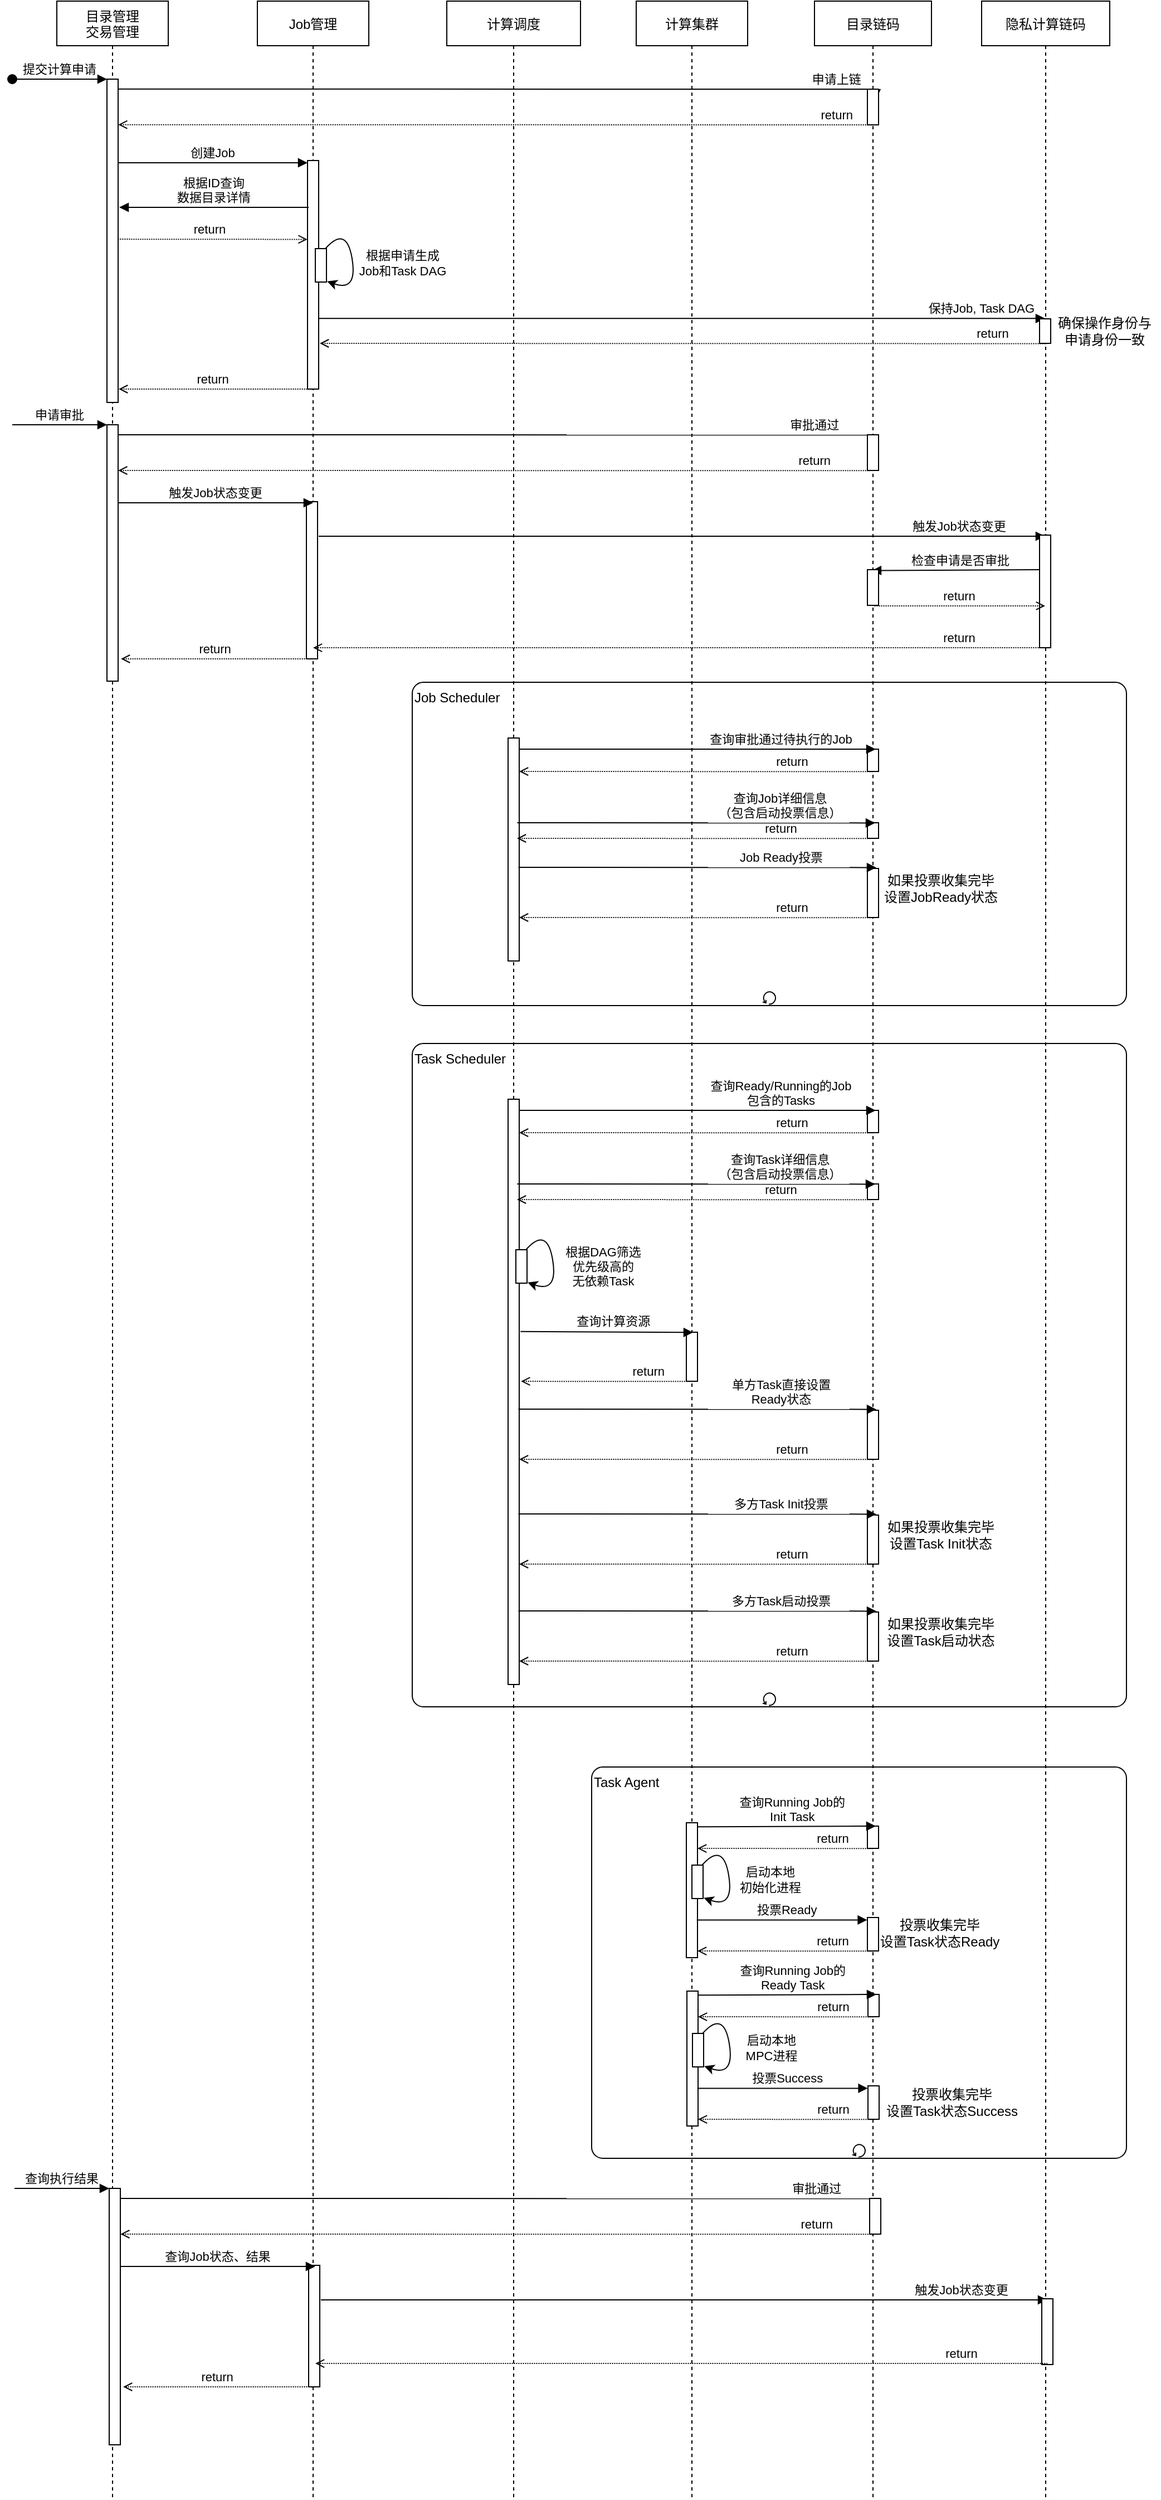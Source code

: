 <mxfile version="16.0.0" type="github">
  <diagram id="kgpKYQtTHZ0yAKxKKP6v" name="Page-1">
    <mxGraphModel dx="1884" dy="1039" grid="1" gridSize="10" guides="1" tooltips="1" connect="1" arrows="1" fold="1" page="1" pageScale="1" pageWidth="850" pageHeight="1100" math="0" shadow="0">
      <root>
        <mxCell id="0" />
        <mxCell id="1" parent="0" />
        <mxCell id="9vfDpCamMeJXF4R310ez-56" value="Task Agent" style="points=[[0.25,0,0],[0.5,0,0],[0.75,0,0],[1,0.25,0],[1,0.5,0],[1,0.75,0],[0.75,1,0],[0.5,1,0],[0.25,1,0],[0,0.75,0],[0,0.5,0],[0,0.25,0]];shape=mxgraph.bpmn.task;whiteSpace=wrap;rectStyle=rounded;size=10;taskMarker=abstract;isLoopStandard=1;align=left;verticalAlign=top;" parent="1" vertex="1">
          <mxGeometry x="600" y="1664" width="480" height="351" as="geometry" />
        </mxCell>
        <mxCell id="9vfDpCamMeJXF4R310ez-32" value="Task Scheduler" style="points=[[0.25,0,0],[0.5,0,0],[0.75,0,0],[1,0.25,0],[1,0.5,0],[1,0.75,0],[0.75,1,0],[0.5,1,0],[0.25,1,0],[0,0.75,0],[0,0.5,0],[0,0.25,0]];shape=mxgraph.bpmn.task;whiteSpace=wrap;rectStyle=rounded;size=10;taskMarker=abstract;isLoopStandard=1;align=left;verticalAlign=top;" parent="1" vertex="1">
          <mxGeometry x="439" y="1015" width="641" height="595" as="geometry" />
        </mxCell>
        <mxCell id="9vfDpCamMeJXF4R310ez-13" value="Job Scheduler" style="points=[[0.25,0,0],[0.5,0,0],[0.75,0,0],[1,0.25,0],[1,0.5,0],[1,0.75,0],[0.75,1,0],[0.5,1,0],[0.25,1,0],[0,0.75,0],[0,0.5,0],[0,0.25,0]];shape=mxgraph.bpmn.task;whiteSpace=wrap;rectStyle=rounded;size=10;taskMarker=abstract;isLoopStandard=1;align=left;verticalAlign=top;" parent="1" vertex="1">
          <mxGeometry x="439" y="691" width="641" height="290" as="geometry" />
        </mxCell>
        <mxCell id="3nuBFxr9cyL0pnOWT2aG-1" value="目录管理&#xa;交易管理" style="shape=umlLifeline;perimeter=lifelinePerimeter;container=1;collapsible=0;recursiveResize=0;rounded=0;shadow=0;strokeWidth=1;" parent="1" vertex="1">
          <mxGeometry x="120" y="80" width="100" height="2240" as="geometry" />
        </mxCell>
        <mxCell id="3nuBFxr9cyL0pnOWT2aG-2" value="" style="points=[];perimeter=orthogonalPerimeter;rounded=0;shadow=0;strokeWidth=1;" parent="3nuBFxr9cyL0pnOWT2aG-1" vertex="1">
          <mxGeometry x="45" y="70" width="10" height="290" as="geometry" />
        </mxCell>
        <mxCell id="3nuBFxr9cyL0pnOWT2aG-3" value="提交计算申请" style="verticalAlign=bottom;startArrow=oval;endArrow=block;startSize=8;shadow=0;strokeWidth=1;" parent="3nuBFxr9cyL0pnOWT2aG-1" target="3nuBFxr9cyL0pnOWT2aG-2" edge="1">
          <mxGeometry relative="1" as="geometry">
            <mxPoint x="-40" y="70" as="sourcePoint" />
          </mxGeometry>
        </mxCell>
        <mxCell id="Ah19YOpFEOO8Zq_bgBOS-12" value="" style="points=[];perimeter=orthogonalPerimeter;rounded=0;shadow=0;strokeWidth=1;" parent="3nuBFxr9cyL0pnOWT2aG-1" vertex="1">
          <mxGeometry x="45" y="380" width="10" height="230" as="geometry" />
        </mxCell>
        <mxCell id="3nuBFxr9cyL0pnOWT2aG-5" value="Job管理" style="shape=umlLifeline;perimeter=lifelinePerimeter;container=1;collapsible=0;recursiveResize=0;rounded=0;shadow=0;strokeWidth=1;" parent="1" vertex="1">
          <mxGeometry x="300" y="80" width="100" height="2240" as="geometry" />
        </mxCell>
        <mxCell id="3nuBFxr9cyL0pnOWT2aG-6" value="" style="points=[];perimeter=orthogonalPerimeter;rounded=0;shadow=0;strokeWidth=1;" parent="3nuBFxr9cyL0pnOWT2aG-5" vertex="1">
          <mxGeometry x="45" y="143" width="10" height="205" as="geometry" />
        </mxCell>
        <mxCell id="Ah19YOpFEOO8Zq_bgBOS-1" value="" style="group" parent="3nuBFxr9cyL0pnOWT2aG-5" vertex="1" connectable="0">
          <mxGeometry x="52" y="201" width="38" height="60" as="geometry" />
        </mxCell>
        <mxCell id="UTqNRsS9b9yTs4x2D8Qa-16" value="" style="points=[];perimeter=orthogonalPerimeter;rounded=0;shadow=0;strokeWidth=1;" parent="Ah19YOpFEOO8Zq_bgBOS-1" vertex="1">
          <mxGeometry y="21" width="10" height="30" as="geometry" />
        </mxCell>
        <mxCell id="UTqNRsS9b9yTs4x2D8Qa-17" value="根据申请生成&lt;br&gt;Job和Task DAG" style="curved=1;endArrow=classic;html=1;rounded=0;exitX=0.933;exitY=-0.011;exitDx=0;exitDy=0;exitPerimeter=0;entryX=1.058;entryY=0.981;entryDx=0;entryDy=0;entryPerimeter=0;" parent="Ah19YOpFEOO8Zq_bgBOS-1" source="UTqNRsS9b9yTs4x2D8Qa-16" target="UTqNRsS9b9yTs4x2D8Qa-16" edge="1">
          <mxGeometry x="0.191" y="44" width="50" height="50" relative="1" as="geometry">
            <mxPoint x="208" y="240" as="sourcePoint" />
            <mxPoint x="258" y="190" as="targetPoint" />
            <Array as="points">
              <mxPoint x="28" />
              <mxPoint x="38" y="60" />
            </Array>
            <mxPoint as="offset" />
          </mxGeometry>
        </mxCell>
        <mxCell id="9vfDpCamMeJXF4R310ez-1" value="" style="points=[];perimeter=orthogonalPerimeter;rounded=0;shadow=0;strokeWidth=1;" parent="3nuBFxr9cyL0pnOWT2aG-5" vertex="1">
          <mxGeometry x="44" y="449" width="10" height="141" as="geometry" />
        </mxCell>
        <mxCell id="Ah19YOpFEOO8Zq_bgBOS-18" value="触发Job状态变更" style="verticalAlign=bottom;endArrow=block;shadow=0;strokeWidth=1;" parent="3nuBFxr9cyL0pnOWT2aG-5" edge="1">
          <mxGeometry relative="1" as="geometry">
            <mxPoint x="-125" y="450.0" as="sourcePoint" />
            <mxPoint x="50" y="450" as="targetPoint" />
          </mxGeometry>
        </mxCell>
        <mxCell id="9vfDpCamMeJXF4R310ez-9" value="return" style="verticalAlign=bottom;endArrow=none;shadow=0;strokeWidth=1;exitX=1.012;exitY=0.115;exitDx=0;exitDy=0;exitPerimeter=0;endFill=0;startArrow=open;startFill=0;dashed=1;dashPattern=1 1;" parent="3nuBFxr9cyL0pnOWT2aG-5" edge="1">
          <mxGeometry x="-0.032" relative="1" as="geometry">
            <mxPoint x="-122.44" y="590" as="sourcePoint" />
            <mxPoint x="52" y="590" as="targetPoint" />
            <mxPoint as="offset" />
          </mxGeometry>
        </mxCell>
        <mxCell id="3nuBFxr9cyL0pnOWT2aG-8" value="创建Job" style="verticalAlign=bottom;endArrow=block;entryX=0;entryY=0;shadow=0;strokeWidth=1;" parent="1" edge="1">
          <mxGeometry relative="1" as="geometry">
            <mxPoint x="175" y="225.0" as="sourcePoint" />
            <mxPoint x="345" y="225.0" as="targetPoint" />
          </mxGeometry>
        </mxCell>
        <mxCell id="UTqNRsS9b9yTs4x2D8Qa-1" value="计算调度" style="shape=umlLifeline;perimeter=lifelinePerimeter;container=1;collapsible=0;recursiveResize=0;rounded=0;shadow=0;strokeWidth=1;" parent="1" vertex="1">
          <mxGeometry x="470" y="80" width="120" height="2240" as="geometry" />
        </mxCell>
        <mxCell id="Ah19YOpFEOO8Zq_bgBOS-3" value="保持Job, Task DAG" style="verticalAlign=bottom;endArrow=block;shadow=0;strokeWidth=1;" parent="UTqNRsS9b9yTs4x2D8Qa-1" edge="1">
          <mxGeometry x="0.825" relative="1" as="geometry">
            <mxPoint x="-115" y="284.66" as="sourcePoint" />
            <mxPoint x="537" y="284.66" as="targetPoint" />
            <mxPoint as="offset" />
          </mxGeometry>
        </mxCell>
        <mxCell id="9vfDpCamMeJXF4R310ez-2" value="触发Job状态变更" style="verticalAlign=bottom;endArrow=block;shadow=0;strokeWidth=1;" parent="UTqNRsS9b9yTs4x2D8Qa-1" target="UTqNRsS9b9yTs4x2D8Qa-14" edge="1">
          <mxGeometry x="0.764" relative="1" as="geometry">
            <mxPoint x="-115" y="480" as="sourcePoint" />
            <mxPoint x="60" y="480" as="targetPoint" />
            <mxPoint as="offset" />
          </mxGeometry>
        </mxCell>
        <mxCell id="9vfDpCamMeJXF4R310ez-14" value="" style="points=[];perimeter=orthogonalPerimeter;rounded=0;shadow=0;strokeWidth=1;" parent="UTqNRsS9b9yTs4x2D8Qa-1" vertex="1">
          <mxGeometry x="55" y="661" width="10" height="200" as="geometry" />
        </mxCell>
        <mxCell id="UTqNRsS9b9yTs4x2D8Qa-3" value="计算集群" style="shape=umlLifeline;perimeter=lifelinePerimeter;container=1;collapsible=0;recursiveResize=0;rounded=0;shadow=0;strokeWidth=1;" parent="1" vertex="1">
          <mxGeometry x="640" y="80" width="100" height="2240" as="geometry" />
        </mxCell>
        <mxCell id="Ah19YOpFEOO8Zq_bgBOS-15" value="return" style="verticalAlign=bottom;endArrow=none;shadow=0;strokeWidth=1;exitX=1.012;exitY=0.115;exitDx=0;exitDy=0;exitPerimeter=0;endFill=0;startArrow=open;startFill=0;dashed=1;dashPattern=1 1;" parent="UTqNRsS9b9yTs4x2D8Qa-3" edge="1">
          <mxGeometry x="0.852" relative="1" as="geometry">
            <mxPoint x="-464.88" y="421" as="sourcePoint" />
            <mxPoint x="210" y="421.15" as="targetPoint" />
            <mxPoint as="offset" />
          </mxGeometry>
        </mxCell>
        <mxCell id="Ah19YOpFEOO8Zq_bgBOS-17" value="审批通过" style="verticalAlign=bottom;endArrow=none;shadow=0;strokeWidth=1;exitX=1.012;exitY=0.115;exitDx=0;exitDy=0;exitPerimeter=0;" parent="UTqNRsS9b9yTs4x2D8Qa-3" edge="1">
          <mxGeometry x="0.859" relative="1" as="geometry">
            <mxPoint x="-464.88" y="389.0" as="sourcePoint" />
            <mxPoint x="207.5" y="389.15" as="targetPoint" />
            <mxPoint as="offset" />
          </mxGeometry>
        </mxCell>
        <mxCell id="9vfDpCamMeJXF4R310ez-50" value="" style="points=[];perimeter=orthogonalPerimeter;rounded=0;shadow=0;strokeWidth=1;" parent="UTqNRsS9b9yTs4x2D8Qa-3" vertex="1">
          <mxGeometry x="45" y="1194" width="10" height="44" as="geometry" />
        </mxCell>
        <mxCell id="9vfDpCamMeJXF4R310ez-51" value="查询计算资源" style="verticalAlign=bottom;endArrow=block;shadow=0;strokeWidth=1;entryX=0.488;entryY=0.71;entryDx=0;entryDy=0;entryPerimeter=0;exitX=1.109;exitY=0.397;exitDx=0;exitDy=0;exitPerimeter=0;" parent="UTqNRsS9b9yTs4x2D8Qa-3" source="9vfDpCamMeJXF4R310ez-33" edge="1">
          <mxGeometry x="0.081" y="1" relative="1" as="geometry">
            <mxPoint x="-100" y="1194" as="sourcePoint" />
            <mxPoint x="51" y="1194.2" as="targetPoint" />
            <mxPoint as="offset" />
          </mxGeometry>
        </mxCell>
        <mxCell id="9vfDpCamMeJXF4R310ez-52" value="return" style="verticalAlign=bottom;endArrow=none;shadow=0;strokeWidth=1;endFill=0;startArrow=open;startFill=0;dashed=1;dashPattern=1 1;exitX=1.163;exitY=0.482;exitDx=0;exitDy=0;exitPerimeter=0;" parent="UTqNRsS9b9yTs4x2D8Qa-3" source="9vfDpCamMeJXF4R310ez-33" edge="1">
          <mxGeometry x="0.543" relative="1" as="geometry">
            <mxPoint x="-100" y="1238" as="sourcePoint" />
            <mxPoint x="45" y="1238.15" as="targetPoint" />
            <mxPoint as="offset" />
          </mxGeometry>
        </mxCell>
        <mxCell id="UTqNRsS9b9yTs4x2D8Qa-13" value="目录链码" style="shape=umlLifeline;perimeter=lifelinePerimeter;container=1;collapsible=0;recursiveResize=0;rounded=0;shadow=0;strokeWidth=1;" parent="1" vertex="1">
          <mxGeometry x="800" y="80" width="105" height="2240" as="geometry" />
        </mxCell>
        <mxCell id="9vfDpCamMeJXF4R310ez-4" value="检查申请是否审批" style="verticalAlign=bottom;endArrow=none;shadow=0;strokeWidth=1;endFill=0;startArrow=block;startFill=1;exitX=0.396;exitY=0.024;exitDx=0;exitDy=0;exitPerimeter=0;" parent="UTqNRsS9b9yTs4x2D8Qa-13" source="9vfDpCamMeJXF4R310ez-6" edge="1">
          <mxGeometry x="0.053" relative="1" as="geometry">
            <mxPoint x="60" y="510" as="sourcePoint" />
            <mxPoint x="202" y="510" as="targetPoint" />
            <mxPoint as="offset" />
          </mxGeometry>
        </mxCell>
        <mxCell id="9vfDpCamMeJXF4R310ez-5" value="" style="points=[];perimeter=orthogonalPerimeter;rounded=0;shadow=0;strokeWidth=1;" parent="UTqNRsS9b9yTs4x2D8Qa-13" vertex="1">
          <mxGeometry x="47.5" y="389" width="10" height="32" as="geometry" />
        </mxCell>
        <mxCell id="9vfDpCamMeJXF4R310ez-6" value="" style="points=[];perimeter=orthogonalPerimeter;rounded=0;shadow=0;strokeWidth=1;" parent="UTqNRsS9b9yTs4x2D8Qa-13" vertex="1">
          <mxGeometry x="47.5" y="510" width="10" height="32" as="geometry" />
        </mxCell>
        <mxCell id="9vfDpCamMeJXF4R310ez-16" value="" style="points=[];perimeter=orthogonalPerimeter;rounded=0;shadow=0;strokeWidth=1;" parent="UTqNRsS9b9yTs4x2D8Qa-13" vertex="1">
          <mxGeometry x="47.5" y="671" width="10" height="20" as="geometry" />
        </mxCell>
        <mxCell id="9vfDpCamMeJXF4R310ez-25" value="" style="points=[];perimeter=orthogonalPerimeter;rounded=0;shadow=0;strokeWidth=1;" parent="UTqNRsS9b9yTs4x2D8Qa-13" vertex="1">
          <mxGeometry x="47.5" y="778" width="10" height="44" as="geometry" />
        </mxCell>
        <mxCell id="9vfDpCamMeJXF4R310ez-29" value="return" style="verticalAlign=bottom;endArrow=none;shadow=0;strokeWidth=1;endFill=0;startArrow=open;startFill=0;dashed=1;dashPattern=1 1;" parent="UTqNRsS9b9yTs4x2D8Qa-13" edge="1">
          <mxGeometry x="0.543" relative="1" as="geometry">
            <mxPoint x="-265" y="822" as="sourcePoint" />
            <mxPoint x="52.5" y="822.15" as="targetPoint" />
            <mxPoint as="offset" />
          </mxGeometry>
        </mxCell>
        <mxCell id="9vfDpCamMeJXF4R310ez-59" value="" style="points=[];perimeter=orthogonalPerimeter;rounded=0;shadow=0;strokeWidth=1;" parent="UTqNRsS9b9yTs4x2D8Qa-13" vertex="1">
          <mxGeometry x="47.5" y="1719" width="10" height="30" as="geometry" />
        </mxCell>
        <mxCell id="UTqNRsS9b9yTs4x2D8Qa-14" value="隐私计算链码" style="shape=umlLifeline;perimeter=lifelinePerimeter;container=1;collapsible=0;recursiveResize=0;rounded=0;shadow=0;strokeWidth=1;" parent="1" vertex="1">
          <mxGeometry x="950" y="80" width="115" height="2240" as="geometry" />
        </mxCell>
        <mxCell id="9vfDpCamMeJXF4R310ez-3" value="" style="points=[];perimeter=orthogonalPerimeter;rounded=0;shadow=0;strokeWidth=1;" parent="UTqNRsS9b9yTs4x2D8Qa-14" vertex="1">
          <mxGeometry x="52" y="479" width="10" height="101" as="geometry" />
        </mxCell>
        <mxCell id="Ah19YOpFEOO8Zq_bgBOS-5" value="" style="points=[];perimeter=orthogonalPerimeter;rounded=0;shadow=0;strokeWidth=1;" parent="UTqNRsS9b9yTs4x2D8Qa-14" vertex="1">
          <mxGeometry x="52" y="285" width="10" height="22" as="geometry" />
        </mxCell>
        <mxCell id="UTqNRsS9b9yTs4x2D8Qa-15" value="申请上链" style="verticalAlign=bottom;endArrow=block;shadow=0;strokeWidth=1;exitX=1.012;exitY=0.115;exitDx=0;exitDy=0;exitPerimeter=0;startArrow=none;" parent="1" source="Ah19YOpFEOO8Zq_bgBOS-4" edge="1">
          <mxGeometry x="1" y="30" relative="1" as="geometry">
            <mxPoint x="175.12" y="158.85" as="sourcePoint" />
            <mxPoint x="850" y="159" as="targetPoint" />
            <mxPoint x="-17" y="-27" as="offset" />
          </mxGeometry>
        </mxCell>
        <mxCell id="Ah19YOpFEOO8Zq_bgBOS-2" value="根据ID查询&#xa;数据目录详情" style="verticalAlign=bottom;endArrow=none;entryX=0;entryY=0;shadow=0;strokeWidth=1;startArrow=block;startFill=1;endFill=0;" parent="1" edge="1">
          <mxGeometry relative="1" as="geometry">
            <mxPoint x="176" y="265.0" as="sourcePoint" />
            <mxPoint x="346" y="265.0" as="targetPoint" />
          </mxGeometry>
        </mxCell>
        <mxCell id="Ah19YOpFEOO8Zq_bgBOS-7" value="确保操作身份与&lt;br&gt;申请身份一致" style="text;html=1;resizable=0;autosize=1;align=center;verticalAlign=middle;points=[];fillColor=none;strokeColor=none;rounded=0;" parent="1" vertex="1">
          <mxGeometry x="1010" y="361" width="100" height="30" as="geometry" />
        </mxCell>
        <mxCell id="Ah19YOpFEOO8Zq_bgBOS-8" value="return" style="verticalAlign=bottom;endArrow=none;shadow=0;strokeWidth=1;exitX=1.012;exitY=0.115;exitDx=0;exitDy=0;exitPerimeter=0;endFill=0;startArrow=open;startFill=0;dashed=1;dashPattern=1 1;" parent="1" edge="1">
          <mxGeometry x="0.911" relative="1" as="geometry">
            <mxPoint x="175.12" y="190.85" as="sourcePoint" />
            <mxPoint x="850" y="191.0" as="targetPoint" />
            <mxPoint as="offset" />
          </mxGeometry>
        </mxCell>
        <mxCell id="Ah19YOpFEOO8Zq_bgBOS-9" value="return" style="verticalAlign=bottom;endArrow=none;shadow=0;strokeWidth=1;exitX=1.012;exitY=0.115;exitDx=0;exitDy=0;exitPerimeter=0;endFill=0;startArrow=open;startFill=0;dashed=1;dashPattern=1 1;" parent="1" edge="1">
          <mxGeometry x="-0.032" relative="1" as="geometry">
            <mxPoint x="175.56" y="428" as="sourcePoint" />
            <mxPoint x="350" y="428" as="targetPoint" />
            <mxPoint as="offset" />
          </mxGeometry>
        </mxCell>
        <mxCell id="Ah19YOpFEOO8Zq_bgBOS-10" value="return" style="verticalAlign=bottom;endArrow=none;shadow=0;strokeWidth=1;endFill=0;startArrow=open;startFill=0;dashed=1;dashPattern=1 1;entryX=0.51;entryY=0.467;entryDx=0;entryDy=0;entryPerimeter=0;" parent="1" edge="1">
          <mxGeometry x="0.851" relative="1" as="geometry">
            <mxPoint x="356" y="387" as="sourcePoint" />
            <mxPoint x="1008.65" y="387.23" as="targetPoint" />
            <mxPoint as="offset" />
          </mxGeometry>
        </mxCell>
        <mxCell id="Ah19YOpFEOO8Zq_bgBOS-11" value="return" style="verticalAlign=bottom;endArrow=open;shadow=0;strokeWidth=1;endFill=0;startArrow=none;startFill=0;dashed=1;dashPattern=1 1;entryX=-0.015;entryY=0.345;entryDx=0;entryDy=0;entryPerimeter=0;exitX=0.974;exitY=0.495;exitDx=0;exitDy=0;exitPerimeter=0;" parent="1" source="3nuBFxr9cyL0pnOWT2aG-2" target="3nuBFxr9cyL0pnOWT2aG-6" edge="1">
          <mxGeometry x="-0.032" relative="1" as="geometry">
            <mxPoint x="180" y="292" as="sourcePoint" />
            <mxPoint x="340" y="291" as="targetPoint" />
            <mxPoint as="offset" />
          </mxGeometry>
        </mxCell>
        <mxCell id="Ah19YOpFEOO8Zq_bgBOS-13" value="申请审批" style="verticalAlign=bottom;startArrow=none;endArrow=block;startSize=8;shadow=0;strokeWidth=1;startFill=0;" parent="1" edge="1">
          <mxGeometry relative="1" as="geometry">
            <mxPoint x="80" y="460.0" as="sourcePoint" />
            <mxPoint x="165" y="460.0" as="targetPoint" />
          </mxGeometry>
        </mxCell>
        <mxCell id="Ah19YOpFEOO8Zq_bgBOS-4" value="" style="points=[];perimeter=orthogonalPerimeter;rounded=0;shadow=0;strokeWidth=1;" parent="1" vertex="1">
          <mxGeometry x="847.5" y="159" width="10" height="32" as="geometry" />
        </mxCell>
        <mxCell id="Ah19YOpFEOO8Zq_bgBOS-14" value="" style="verticalAlign=bottom;endArrow=none;shadow=0;strokeWidth=1;exitX=1.012;exitY=0.115;exitDx=0;exitDy=0;exitPerimeter=0;" parent="1" target="Ah19YOpFEOO8Zq_bgBOS-4" edge="1">
          <mxGeometry x="-0.837" relative="1" as="geometry">
            <mxPoint x="175.12" y="158.85" as="sourcePoint" />
            <mxPoint x="850" y="159.0" as="targetPoint" />
            <mxPoint as="offset" />
          </mxGeometry>
        </mxCell>
        <mxCell id="9vfDpCamMeJXF4R310ez-7" value="return" style="verticalAlign=bottom;endArrow=none;shadow=0;strokeWidth=1;endFill=0;startArrow=open;startFill=0;dashed=1;dashPattern=1 1;entryX=0.509;entryY=0.821;entryDx=0;entryDy=0;entryPerimeter=0;" parent="1" edge="1">
          <mxGeometry x="0.003" relative="1" as="geometry">
            <mxPoint x="1007" y="622.49" as="sourcePoint" />
            <mxPoint x="853.445" y="622.49" as="targetPoint" />
            <mxPoint as="offset" />
          </mxGeometry>
        </mxCell>
        <mxCell id="9vfDpCamMeJXF4R310ez-8" value="return" style="verticalAlign=bottom;endArrow=none;shadow=0;strokeWidth=1;endFill=0;startArrow=open;startFill=0;dashed=1;dashPattern=1 1;exitX=0.6;exitY=0.883;exitDx=0;exitDy=0;exitPerimeter=0;" parent="1" edge="1">
          <mxGeometry x="0.766" relative="1" as="geometry">
            <mxPoint x="350.0" y="660.015" as="sourcePoint" />
            <mxPoint x="1007" y="660.015" as="targetPoint" />
            <mxPoint as="offset" />
          </mxGeometry>
        </mxCell>
        <mxCell id="9vfDpCamMeJXF4R310ez-15" value="查询审批通过待执行的Job" style="verticalAlign=bottom;endArrow=block;shadow=0;strokeWidth=1;" parent="1" edge="1">
          <mxGeometry x="0.469" relative="1" as="geometry">
            <mxPoint x="535" y="751" as="sourcePoint" />
            <mxPoint x="855" y="751" as="targetPoint" />
            <mxPoint as="offset" />
          </mxGeometry>
        </mxCell>
        <mxCell id="9vfDpCamMeJXF4R310ez-17" value="return" style="verticalAlign=bottom;endArrow=none;shadow=0;strokeWidth=1;endFill=0;startArrow=open;startFill=0;dashed=1;dashPattern=1 1;" parent="1" edge="1">
          <mxGeometry x="0.543" relative="1" as="geometry">
            <mxPoint x="535" y="771" as="sourcePoint" />
            <mxPoint x="852.5" y="771.15" as="targetPoint" />
            <mxPoint as="offset" />
          </mxGeometry>
        </mxCell>
        <mxCell id="9vfDpCamMeJXF4R310ez-23" value="" style="points=[];perimeter=orthogonalPerimeter;rounded=0;shadow=0;strokeWidth=1;" parent="1" vertex="1">
          <mxGeometry x="847.5" y="817" width="10" height="14" as="geometry" />
        </mxCell>
        <mxCell id="9vfDpCamMeJXF4R310ez-26" value="Job Ready投票" style="verticalAlign=bottom;endArrow=block;shadow=0;strokeWidth=1;entryX=0.488;entryY=0.71;entryDx=0;entryDy=0;entryPerimeter=0;" parent="1" edge="1">
          <mxGeometry x="0.469" relative="1" as="geometry">
            <mxPoint x="534.26" y="857.0" as="sourcePoint" />
            <mxPoint x="855.5" y="857.2" as="targetPoint" />
            <mxPoint as="offset" />
          </mxGeometry>
        </mxCell>
        <mxCell id="9vfDpCamMeJXF4R310ez-28" value="如果投票收集完毕&lt;br style=&quot;padding: 0px ; margin: 0px&quot;&gt;设置JobReady状态" style="text;html=1;resizable=0;autosize=1;align=center;verticalAlign=middle;points=[];fillColor=none;strokeColor=none;rounded=0;" parent="1" vertex="1">
          <mxGeometry x="852.5" y="861" width="120" height="30" as="geometry" />
        </mxCell>
        <mxCell id="9vfDpCamMeJXF4R310ez-30" value="return" style="verticalAlign=bottom;endArrow=none;shadow=0;strokeWidth=1;endFill=0;startArrow=open;startFill=0;dashed=1;dashPattern=1 1;" parent="1" edge="1">
          <mxGeometry x="0.493" relative="1" as="geometry">
            <mxPoint x="533" y="831.0" as="sourcePoint" />
            <mxPoint x="850.5" y="831.15" as="targetPoint" />
            <mxPoint as="offset" />
          </mxGeometry>
        </mxCell>
        <mxCell id="9vfDpCamMeJXF4R310ez-27" value="查询Job详细信息&#xa;（包含启动投票信息）" style="verticalAlign=bottom;endArrow=block;shadow=0;strokeWidth=1;entryX=0.488;entryY=0.71;entryDx=0;entryDy=0;entryPerimeter=0;" parent="1" edge="1">
          <mxGeometry x="0.469" relative="1" as="geometry">
            <mxPoint x="533.26" y="817" as="sourcePoint" />
            <mxPoint x="854.5" y="817.2" as="targetPoint" />
            <mxPoint as="offset" />
          </mxGeometry>
        </mxCell>
        <mxCell id="9vfDpCamMeJXF4R310ez-33" value="" style="points=[];perimeter=orthogonalPerimeter;rounded=0;shadow=0;strokeWidth=1;" parent="1" vertex="1">
          <mxGeometry x="525" y="1065" width="10" height="525" as="geometry" />
        </mxCell>
        <mxCell id="9vfDpCamMeJXF4R310ez-34" value="" style="points=[];perimeter=orthogonalPerimeter;rounded=0;shadow=0;strokeWidth=1;" parent="1" vertex="1">
          <mxGeometry x="847.5" y="1075" width="10" height="20" as="geometry" />
        </mxCell>
        <mxCell id="9vfDpCamMeJXF4R310ez-35" value="" style="points=[];perimeter=orthogonalPerimeter;rounded=0;shadow=0;strokeWidth=1;" parent="1" vertex="1">
          <mxGeometry x="847.5" y="1438" width="10" height="44" as="geometry" />
        </mxCell>
        <mxCell id="9vfDpCamMeJXF4R310ez-36" value="return" style="verticalAlign=bottom;endArrow=none;shadow=0;strokeWidth=1;endFill=0;startArrow=open;startFill=0;dashed=1;dashPattern=1 1;" parent="1" edge="1">
          <mxGeometry x="0.543" relative="1" as="geometry">
            <mxPoint x="535" y="1482" as="sourcePoint" />
            <mxPoint x="852.5" y="1482.15" as="targetPoint" />
            <mxPoint as="offset" />
          </mxGeometry>
        </mxCell>
        <mxCell id="9vfDpCamMeJXF4R310ez-37" value="查询Ready/Running的Job&#xa;包含的Tasks" style="verticalAlign=bottom;endArrow=block;shadow=0;strokeWidth=1;" parent="1" edge="1">
          <mxGeometry x="0.469" relative="1" as="geometry">
            <mxPoint x="535" y="1075" as="sourcePoint" />
            <mxPoint x="855" y="1075" as="targetPoint" />
            <mxPoint as="offset" />
          </mxGeometry>
        </mxCell>
        <mxCell id="9vfDpCamMeJXF4R310ez-38" value="return" style="verticalAlign=bottom;endArrow=none;shadow=0;strokeWidth=1;endFill=0;startArrow=open;startFill=0;dashed=1;dashPattern=1 1;" parent="1" edge="1">
          <mxGeometry x="0.543" relative="1" as="geometry">
            <mxPoint x="535" y="1095" as="sourcePoint" />
            <mxPoint x="852.5" y="1095.15" as="targetPoint" />
            <mxPoint as="offset" />
          </mxGeometry>
        </mxCell>
        <mxCell id="9vfDpCamMeJXF4R310ez-39" value="" style="points=[];perimeter=orthogonalPerimeter;rounded=0;shadow=0;strokeWidth=1;" parent="1" vertex="1">
          <mxGeometry x="847.5" y="1141" width="10" height="14" as="geometry" />
        </mxCell>
        <mxCell id="9vfDpCamMeJXF4R310ez-40" value="多方Task Init投票" style="verticalAlign=bottom;endArrow=block;shadow=0;strokeWidth=1;entryX=0.488;entryY=0.71;entryDx=0;entryDy=0;entryPerimeter=0;" parent="1" edge="1">
          <mxGeometry x="0.469" relative="1" as="geometry">
            <mxPoint x="534.26" y="1437.0" as="sourcePoint" />
            <mxPoint x="855.5" y="1437.2" as="targetPoint" />
            <mxPoint as="offset" />
          </mxGeometry>
        </mxCell>
        <mxCell id="9vfDpCamMeJXF4R310ez-41" value="如果投票收集完毕&lt;br style=&quot;padding: 0px ; margin: 0px&quot;&gt;设置Task Init状态" style="text;html=1;resizable=0;autosize=1;align=center;verticalAlign=middle;points=[];fillColor=none;strokeColor=none;rounded=0;" parent="1" vertex="1">
          <mxGeometry x="857.5" y="1441" width="110" height="30" as="geometry" />
        </mxCell>
        <mxCell id="9vfDpCamMeJXF4R310ez-42" value="return" style="verticalAlign=bottom;endArrow=none;shadow=0;strokeWidth=1;endFill=0;startArrow=open;startFill=0;dashed=1;dashPattern=1 1;" parent="1" edge="1">
          <mxGeometry x="0.493" relative="1" as="geometry">
            <mxPoint x="533" y="1155.0" as="sourcePoint" />
            <mxPoint x="850.5" y="1155.15" as="targetPoint" />
            <mxPoint as="offset" />
          </mxGeometry>
        </mxCell>
        <mxCell id="9vfDpCamMeJXF4R310ez-43" value="查询Task详细信息&#xa;（包含启动投票信息）" style="verticalAlign=bottom;endArrow=block;shadow=0;strokeWidth=1;entryX=0.488;entryY=0.71;entryDx=0;entryDy=0;entryPerimeter=0;" parent="1" edge="1">
          <mxGeometry x="0.469" relative="1" as="geometry">
            <mxPoint x="533.26" y="1141" as="sourcePoint" />
            <mxPoint x="854.5" y="1141.2" as="targetPoint" />
            <mxPoint as="offset" />
          </mxGeometry>
        </mxCell>
        <mxCell id="9vfDpCamMeJXF4R310ez-44" value="" style="group" parent="1" vertex="1" connectable="0">
          <mxGeometry x="532" y="1179" width="38" height="60" as="geometry" />
        </mxCell>
        <mxCell id="9vfDpCamMeJXF4R310ez-45" value="" style="points=[];perimeter=orthogonalPerimeter;rounded=0;shadow=0;strokeWidth=1;" parent="9vfDpCamMeJXF4R310ez-44" vertex="1">
          <mxGeometry y="21" width="10" height="30" as="geometry" />
        </mxCell>
        <mxCell id="9vfDpCamMeJXF4R310ez-46" value="根据DAG筛选&lt;br&gt;优先级高的&lt;br&gt;无依赖Task" style="curved=1;endArrow=classic;html=1;rounded=0;exitX=0.933;exitY=-0.011;exitDx=0;exitDy=0;exitPerimeter=0;entryX=1.058;entryY=0.981;entryDx=0;entryDy=0;entryPerimeter=0;" parent="9vfDpCamMeJXF4R310ez-44" source="9vfDpCamMeJXF4R310ez-45" target="9vfDpCamMeJXF4R310ez-45" edge="1">
          <mxGeometry x="0.216" y="43" width="50" height="50" relative="1" as="geometry">
            <mxPoint x="208" y="240" as="sourcePoint" />
            <mxPoint x="258" y="190" as="targetPoint" />
            <Array as="points">
              <mxPoint x="28" />
              <mxPoint x="38" y="60" />
            </Array>
            <mxPoint as="offset" />
          </mxGeometry>
        </mxCell>
        <mxCell id="9vfDpCamMeJXF4R310ez-53" value="" style="points=[];perimeter=orthogonalPerimeter;rounded=0;shadow=0;strokeWidth=1;" parent="1" vertex="1">
          <mxGeometry x="847.5" y="1344" width="10" height="44" as="geometry" />
        </mxCell>
        <mxCell id="9vfDpCamMeJXF4R310ez-54" value="return" style="verticalAlign=bottom;endArrow=none;shadow=0;strokeWidth=1;endFill=0;startArrow=open;startFill=0;dashed=1;dashPattern=1 1;" parent="1" edge="1">
          <mxGeometry x="0.543" relative="1" as="geometry">
            <mxPoint x="535" y="1388" as="sourcePoint" />
            <mxPoint x="852.5" y="1388.15" as="targetPoint" />
            <mxPoint as="offset" />
          </mxGeometry>
        </mxCell>
        <mxCell id="9vfDpCamMeJXF4R310ez-55" value="单方Task直接设置&#xa;Ready状态" style="verticalAlign=bottom;endArrow=block;shadow=0;strokeWidth=1;entryX=0.488;entryY=0.71;entryDx=0;entryDy=0;entryPerimeter=0;" parent="1" edge="1">
          <mxGeometry x="0.469" relative="1" as="geometry">
            <mxPoint x="534.26" y="1343" as="sourcePoint" />
            <mxPoint x="855.5" y="1343.2" as="targetPoint" />
            <mxPoint as="offset" />
          </mxGeometry>
        </mxCell>
        <mxCell id="9vfDpCamMeJXF4R310ez-57" value="" style="points=[];perimeter=orthogonalPerimeter;rounded=0;shadow=0;strokeWidth=1;" parent="1" vertex="1">
          <mxGeometry x="685" y="1714" width="10" height="121" as="geometry" />
        </mxCell>
        <mxCell id="9vfDpCamMeJXF4R310ez-58" value="" style="points=[];perimeter=orthogonalPerimeter;rounded=0;shadow=0;strokeWidth=1;" parent="1" vertex="1">
          <mxGeometry x="847.5" y="1717" width="10" height="20" as="geometry" />
        </mxCell>
        <mxCell id="9vfDpCamMeJXF4R310ez-61" value="查询Running Job的&#xa;Init Task" style="verticalAlign=bottom;endArrow=block;shadow=0;strokeWidth=1;exitX=1.013;exitY=0.053;exitDx=0;exitDy=0;exitPerimeter=0;" parent="1" edge="1">
          <mxGeometry x="0.062" relative="1" as="geometry">
            <mxPoint x="695.13" y="1717.6" as="sourcePoint" />
            <mxPoint x="855" y="1717" as="targetPoint" />
            <mxPoint as="offset" />
          </mxGeometry>
        </mxCell>
        <mxCell id="9vfDpCamMeJXF4R310ez-62" value="return" style="verticalAlign=bottom;endArrow=none;shadow=0;strokeWidth=1;endFill=0;startArrow=open;startFill=0;dashed=1;dashPattern=1 1;exitX=1.001;exitY=0.15;exitDx=0;exitDy=0;exitPerimeter=0;" parent="1" edge="1">
          <mxGeometry x="0.543" relative="1" as="geometry">
            <mxPoint x="695.01" y="1737" as="sourcePoint" />
            <mxPoint x="852.5" y="1737.15" as="targetPoint" />
            <mxPoint as="offset" />
          </mxGeometry>
        </mxCell>
        <mxCell id="9vfDpCamMeJXF4R310ez-68" value="" style="points=[];perimeter=orthogonalPerimeter;rounded=0;shadow=0;strokeWidth=1;" parent="1" vertex="1">
          <mxGeometry x="847.5" y="1525" width="10" height="44" as="geometry" />
        </mxCell>
        <mxCell id="9vfDpCamMeJXF4R310ez-69" value="return" style="verticalAlign=bottom;endArrow=none;shadow=0;strokeWidth=1;endFill=0;startArrow=open;startFill=0;dashed=1;dashPattern=1 1;" parent="1" edge="1">
          <mxGeometry x="0.543" relative="1" as="geometry">
            <mxPoint x="535.0" y="1569" as="sourcePoint" />
            <mxPoint x="852.5" y="1569.15" as="targetPoint" />
            <mxPoint as="offset" />
          </mxGeometry>
        </mxCell>
        <mxCell id="9vfDpCamMeJXF4R310ez-70" value="多方Task启动投票" style="verticalAlign=bottom;endArrow=block;shadow=0;strokeWidth=1;entryX=0.488;entryY=0.71;entryDx=0;entryDy=0;entryPerimeter=0;" parent="1" edge="1">
          <mxGeometry x="0.469" relative="1" as="geometry">
            <mxPoint x="534.26" y="1524" as="sourcePoint" />
            <mxPoint x="855.5" y="1524.2" as="targetPoint" />
            <mxPoint as="offset" />
          </mxGeometry>
        </mxCell>
        <mxCell id="9vfDpCamMeJXF4R310ez-71" value="如果投票收集完毕&lt;br style=&quot;padding: 0px ; margin: 0px&quot;&gt;设置Task启动状态" style="text;html=1;resizable=0;autosize=1;align=center;verticalAlign=middle;points=[];fillColor=none;strokeColor=none;rounded=0;" parent="1" vertex="1">
          <mxGeometry x="857.5" y="1528" width="110" height="30" as="geometry" />
        </mxCell>
        <mxCell id="cXjgkMW2TS4Oq5ot-gsW-1" value="" style="group" parent="1" vertex="1" connectable="0">
          <mxGeometry x="690" y="1731" width="38" height="60" as="geometry" />
        </mxCell>
        <mxCell id="cXjgkMW2TS4Oq5ot-gsW-2" value="" style="points=[];perimeter=orthogonalPerimeter;rounded=0;shadow=0;strokeWidth=1;" parent="cXjgkMW2TS4Oq5ot-gsW-1" vertex="1">
          <mxGeometry y="21" width="10" height="30" as="geometry" />
        </mxCell>
        <mxCell id="cXjgkMW2TS4Oq5ot-gsW-3" value="启动本地&lt;br&gt;初始化进程" style="curved=1;endArrow=classic;html=1;rounded=0;exitX=0.933;exitY=-0.011;exitDx=0;exitDy=0;exitPerimeter=0;entryX=1.058;entryY=0.981;entryDx=0;entryDy=0;entryPerimeter=0;" parent="cXjgkMW2TS4Oq5ot-gsW-1" source="cXjgkMW2TS4Oq5ot-gsW-2" target="cXjgkMW2TS4Oq5ot-gsW-2" edge="1">
          <mxGeometry x="0.16" y="36" width="50" height="50" relative="1" as="geometry">
            <mxPoint x="208" y="240" as="sourcePoint" />
            <mxPoint x="258" y="190" as="targetPoint" />
            <Array as="points">
              <mxPoint x="28" />
              <mxPoint x="38" y="60" />
            </Array>
            <mxPoint as="offset" />
          </mxGeometry>
        </mxCell>
        <mxCell id="cXjgkMW2TS4Oq5ot-gsW-5" value="投票Ready" style="verticalAlign=bottom;endArrow=block;shadow=0;strokeWidth=1;entryX=-0.018;entryY=0.074;entryDx=0;entryDy=0;entryPerimeter=0;exitX=0.938;exitY=0.666;exitDx=0;exitDy=0;exitPerimeter=0;" parent="1" target="9vfDpCamMeJXF4R310ez-59" edge="1">
          <mxGeometry x="0.062" relative="1" as="geometry">
            <mxPoint x="694.38" y="1801.2" as="sourcePoint" />
            <mxPoint x="857.5" y="1789.0" as="targetPoint" />
            <mxPoint as="offset" />
          </mxGeometry>
        </mxCell>
        <mxCell id="cXjgkMW2TS4Oq5ot-gsW-6" value="return" style="verticalAlign=bottom;endArrow=none;shadow=0;strokeWidth=1;endFill=0;startArrow=open;startFill=0;dashed=1;dashPattern=1 1;exitX=1.001;exitY=0.15;exitDx=0;exitDy=0;exitPerimeter=0;" parent="1" edge="1">
          <mxGeometry x="0.543" relative="1" as="geometry">
            <mxPoint x="695.01" y="1829" as="sourcePoint" />
            <mxPoint x="852.5" y="1829.15" as="targetPoint" />
            <mxPoint as="offset" />
          </mxGeometry>
        </mxCell>
        <mxCell id="cXjgkMW2TS4Oq5ot-gsW-7" value="投票收集完毕&lt;br style=&quot;padding: 0px ; margin: 0px&quot;&gt;设置Task状态Ready" style="text;html=1;resizable=0;autosize=1;align=center;verticalAlign=middle;points=[];fillColor=none;strokeColor=none;rounded=0;" parent="1" vertex="1">
          <mxGeometry x="851.5" y="1798" width="120" height="30" as="geometry" />
        </mxCell>
        <mxCell id="cXjgkMW2TS4Oq5ot-gsW-19" value="" style="points=[];perimeter=orthogonalPerimeter;rounded=0;shadow=0;strokeWidth=1;" parent="1" vertex="1">
          <mxGeometry x="848" y="1950" width="10" height="30" as="geometry" />
        </mxCell>
        <mxCell id="cXjgkMW2TS4Oq5ot-gsW-20" value="" style="points=[];perimeter=orthogonalPerimeter;rounded=0;shadow=0;strokeWidth=1;" parent="1" vertex="1">
          <mxGeometry x="685.5" y="1865" width="10" height="121" as="geometry" />
        </mxCell>
        <mxCell id="cXjgkMW2TS4Oq5ot-gsW-21" value="" style="points=[];perimeter=orthogonalPerimeter;rounded=0;shadow=0;strokeWidth=1;" parent="1" vertex="1">
          <mxGeometry x="848" y="1868" width="10" height="20" as="geometry" />
        </mxCell>
        <mxCell id="cXjgkMW2TS4Oq5ot-gsW-22" value="查询Running Job的&#xa;Ready Task" style="verticalAlign=bottom;endArrow=block;shadow=0;strokeWidth=1;exitX=1.013;exitY=0.053;exitDx=0;exitDy=0;exitPerimeter=0;" parent="1" edge="1">
          <mxGeometry x="0.062" relative="1" as="geometry">
            <mxPoint x="695.63" y="1868.6" as="sourcePoint" />
            <mxPoint x="855.5" y="1868" as="targetPoint" />
            <mxPoint as="offset" />
          </mxGeometry>
        </mxCell>
        <mxCell id="cXjgkMW2TS4Oq5ot-gsW-23" value="return" style="verticalAlign=bottom;endArrow=none;shadow=0;strokeWidth=1;endFill=0;startArrow=open;startFill=0;dashed=1;dashPattern=1 1;exitX=1.001;exitY=0.15;exitDx=0;exitDy=0;exitPerimeter=0;" parent="1" edge="1">
          <mxGeometry x="0.543" relative="1" as="geometry">
            <mxPoint x="695.51" y="1888" as="sourcePoint" />
            <mxPoint x="853" y="1888.15" as="targetPoint" />
            <mxPoint as="offset" />
          </mxGeometry>
        </mxCell>
        <mxCell id="cXjgkMW2TS4Oq5ot-gsW-24" value="" style="group" parent="1" vertex="1" connectable="0">
          <mxGeometry x="690.5" y="1882" width="38" height="60" as="geometry" />
        </mxCell>
        <mxCell id="cXjgkMW2TS4Oq5ot-gsW-25" value="" style="points=[];perimeter=orthogonalPerimeter;rounded=0;shadow=0;strokeWidth=1;" parent="cXjgkMW2TS4Oq5ot-gsW-24" vertex="1">
          <mxGeometry y="21" width="10" height="30" as="geometry" />
        </mxCell>
        <mxCell id="cXjgkMW2TS4Oq5ot-gsW-26" value="启动本地&lt;br&gt;MPC进程" style="curved=1;endArrow=classic;html=1;rounded=0;exitX=0.933;exitY=-0.011;exitDx=0;exitDy=0;exitPerimeter=0;entryX=1.058;entryY=0.981;entryDx=0;entryDy=0;entryPerimeter=0;" parent="cXjgkMW2TS4Oq5ot-gsW-24" source="cXjgkMW2TS4Oq5ot-gsW-25" target="cXjgkMW2TS4Oq5ot-gsW-25" edge="1">
          <mxGeometry x="0.16" y="36" width="50" height="50" relative="1" as="geometry">
            <mxPoint x="208" y="240" as="sourcePoint" />
            <mxPoint x="258" y="190" as="targetPoint" />
            <Array as="points">
              <mxPoint x="28" />
              <mxPoint x="38" y="60" />
            </Array>
            <mxPoint as="offset" />
          </mxGeometry>
        </mxCell>
        <mxCell id="cXjgkMW2TS4Oq5ot-gsW-27" value="投票Success" style="verticalAlign=bottom;endArrow=block;shadow=0;strokeWidth=1;entryX=-0.018;entryY=0.074;entryDx=0;entryDy=0;entryPerimeter=0;exitX=0.938;exitY=0.666;exitDx=0;exitDy=0;exitPerimeter=0;" parent="1" target="cXjgkMW2TS4Oq5ot-gsW-19" edge="1">
          <mxGeometry x="0.062" relative="1" as="geometry">
            <mxPoint x="694.88" y="1952.2" as="sourcePoint" />
            <mxPoint x="858" y="1940.0" as="targetPoint" />
            <mxPoint as="offset" />
          </mxGeometry>
        </mxCell>
        <mxCell id="cXjgkMW2TS4Oq5ot-gsW-28" value="return" style="verticalAlign=bottom;endArrow=none;shadow=0;strokeWidth=1;endFill=0;startArrow=open;startFill=0;dashed=1;dashPattern=1 1;exitX=1.001;exitY=0.15;exitDx=0;exitDy=0;exitPerimeter=0;" parent="1" edge="1">
          <mxGeometry x="0.543" relative="1" as="geometry">
            <mxPoint x="695.51" y="1980" as="sourcePoint" />
            <mxPoint x="853" y="1980.15" as="targetPoint" />
            <mxPoint as="offset" />
          </mxGeometry>
        </mxCell>
        <mxCell id="cXjgkMW2TS4Oq5ot-gsW-29" value="投票收集完毕&lt;br style=&quot;padding: 0px ; margin: 0px&quot;&gt;设置Task状态Success" style="text;html=1;resizable=0;autosize=1;align=center;verticalAlign=middle;points=[];fillColor=none;strokeColor=none;rounded=0;" parent="1" vertex="1">
          <mxGeometry x="857.5" y="1950" width="130" height="30" as="geometry" />
        </mxCell>
        <mxCell id="tpqstK-ua6c8ZWBywsC6-1" value="" style="points=[];perimeter=orthogonalPerimeter;rounded=0;shadow=0;strokeWidth=1;" vertex="1" parent="1">
          <mxGeometry x="167" y="2042" width="10" height="230" as="geometry" />
        </mxCell>
        <mxCell id="tpqstK-ua6c8ZWBywsC6-2" value="" style="points=[];perimeter=orthogonalPerimeter;rounded=0;shadow=0;strokeWidth=1;" vertex="1" parent="1">
          <mxGeometry x="346" y="2111" width="10" height="109" as="geometry" />
        </mxCell>
        <mxCell id="tpqstK-ua6c8ZWBywsC6-3" value="查询Job状态、结果" style="verticalAlign=bottom;endArrow=block;shadow=0;strokeWidth=1;" edge="1" parent="1">
          <mxGeometry relative="1" as="geometry">
            <mxPoint x="177" y="2112" as="sourcePoint" />
            <mxPoint x="352" y="2112" as="targetPoint" />
          </mxGeometry>
        </mxCell>
        <mxCell id="tpqstK-ua6c8ZWBywsC6-4" value="return" style="verticalAlign=bottom;endArrow=none;shadow=0;strokeWidth=1;exitX=1.012;exitY=0.115;exitDx=0;exitDy=0;exitPerimeter=0;endFill=0;startArrow=open;startFill=0;dashed=1;dashPattern=1 1;" edge="1" parent="1">
          <mxGeometry x="-0.032" relative="1" as="geometry">
            <mxPoint x="179.56" y="2220" as="sourcePoint" />
            <mxPoint x="354" y="2220" as="targetPoint" />
            <mxPoint as="offset" />
          </mxGeometry>
        </mxCell>
        <mxCell id="tpqstK-ua6c8ZWBywsC6-5" value="触发Job状态变更" style="verticalAlign=bottom;endArrow=block;shadow=0;strokeWidth=1;" edge="1" parent="1">
          <mxGeometry x="0.764" relative="1" as="geometry">
            <mxPoint x="357" y="2142" as="sourcePoint" />
            <mxPoint x="1009" y="2142" as="targetPoint" />
            <mxPoint as="offset" />
          </mxGeometry>
        </mxCell>
        <mxCell id="tpqstK-ua6c8ZWBywsC6-6" value="return" style="verticalAlign=bottom;endArrow=none;shadow=0;strokeWidth=1;exitX=1.012;exitY=0.115;exitDx=0;exitDy=0;exitPerimeter=0;endFill=0;startArrow=open;startFill=0;dashed=1;dashPattern=1 1;" edge="1" parent="1">
          <mxGeometry x="0.852" relative="1" as="geometry">
            <mxPoint x="177.12" y="2083" as="sourcePoint" />
            <mxPoint x="852" y="2083.15" as="targetPoint" />
            <mxPoint as="offset" />
          </mxGeometry>
        </mxCell>
        <mxCell id="tpqstK-ua6c8ZWBywsC6-7" value="审批通过" style="verticalAlign=bottom;endArrow=none;shadow=0;strokeWidth=1;exitX=1.012;exitY=0.115;exitDx=0;exitDy=0;exitPerimeter=0;" edge="1" parent="1">
          <mxGeometry x="0.859" relative="1" as="geometry">
            <mxPoint x="177.12" y="2051" as="sourcePoint" />
            <mxPoint x="849.5" y="2051.15" as="targetPoint" />
            <mxPoint as="offset" />
          </mxGeometry>
        </mxCell>
        <mxCell id="tpqstK-ua6c8ZWBywsC6-9" value="" style="points=[];perimeter=orthogonalPerimeter;rounded=0;shadow=0;strokeWidth=1;" vertex="1" parent="1">
          <mxGeometry x="849.5" y="2051" width="10" height="32" as="geometry" />
        </mxCell>
        <mxCell id="tpqstK-ua6c8ZWBywsC6-11" value="" style="points=[];perimeter=orthogonalPerimeter;rounded=0;shadow=0;strokeWidth=1;" vertex="1" parent="1">
          <mxGeometry x="1004" y="2141" width="10" height="59" as="geometry" />
        </mxCell>
        <mxCell id="tpqstK-ua6c8ZWBywsC6-12" value="查询执行结果" style="verticalAlign=bottom;startArrow=none;endArrow=block;startSize=8;shadow=0;strokeWidth=1;startFill=0;" edge="1" parent="1">
          <mxGeometry relative="1" as="geometry">
            <mxPoint x="82" y="2042" as="sourcePoint" />
            <mxPoint x="167" y="2042" as="targetPoint" />
          </mxGeometry>
        </mxCell>
        <mxCell id="tpqstK-ua6c8ZWBywsC6-14" value="return" style="verticalAlign=bottom;endArrow=none;shadow=0;strokeWidth=1;endFill=0;startArrow=open;startFill=0;dashed=1;dashPattern=1 1;exitX=0.6;exitY=0.883;exitDx=0;exitDy=0;exitPerimeter=0;" edge="1" parent="1">
          <mxGeometry x="0.766" relative="1" as="geometry">
            <mxPoint x="352" y="2199.015" as="sourcePoint" />
            <mxPoint x="1009" y="2199.015" as="targetPoint" />
            <mxPoint as="offset" />
          </mxGeometry>
        </mxCell>
      </root>
    </mxGraphModel>
  </diagram>
</mxfile>
